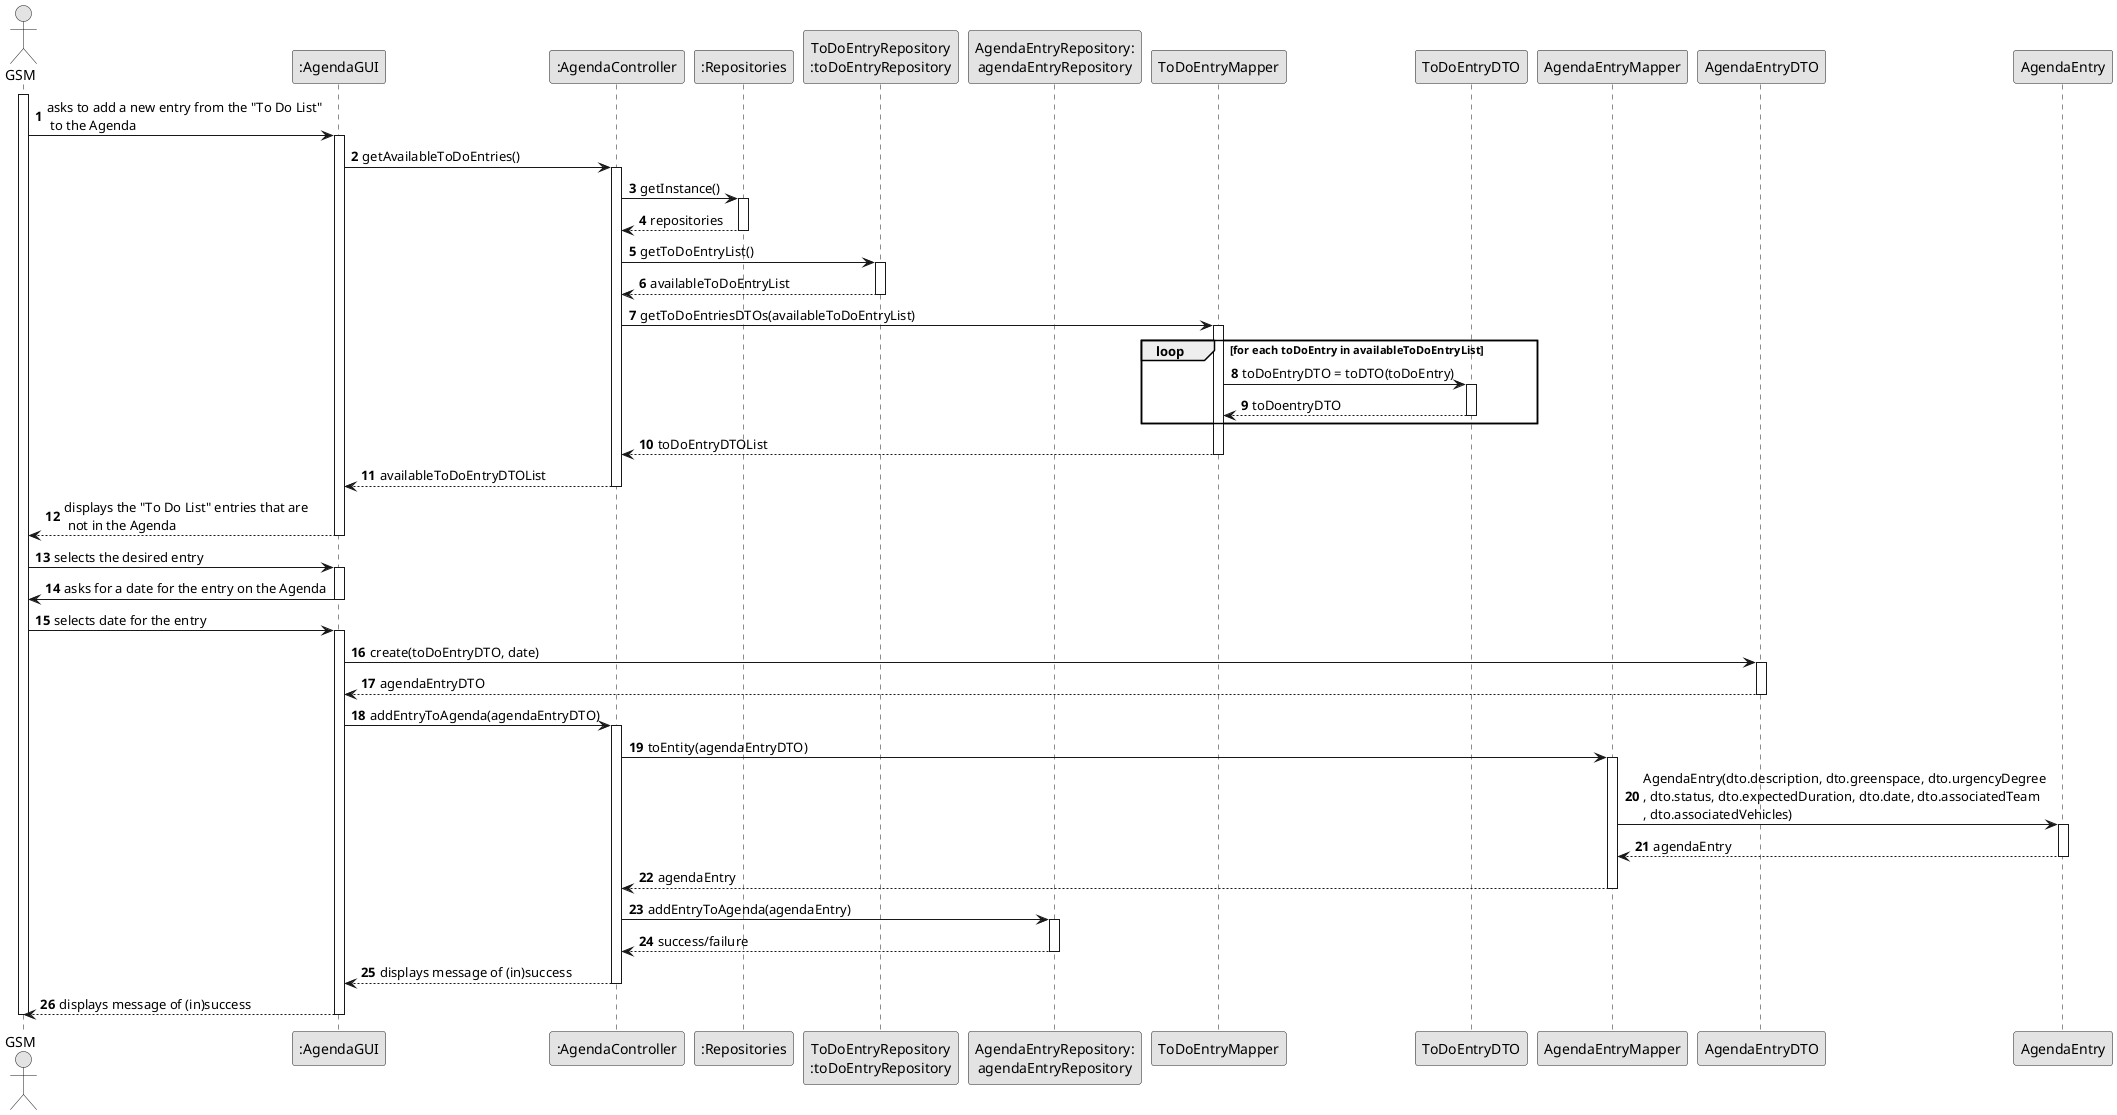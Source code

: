 @startuml
skinparam monochrome true
skinparam packageStyle rectangle
skinparam shadowing false

autonumber

actor "GSM" as Employee
participant ":AgendaGUI" as UI
participant ":AgendaController" as CTRL
participant ":Repositories" as RepositorySingleton
participant "ToDoEntryRepository\n:toDoEntryRepository" as TaskRepo
participant "AgendaEntryRepository:\nagendaEntryRepository"
participant "ToDoEntryMapper"
participant "ToDoEntryDTO"
participant "AgendaEntryMapper"

activate Employee

    Employee -> UI : asks to add a new entry from the "To Do List"\n to the Agenda
    activate UI

        UI -> CTRL : getAvailableToDoEntries()
        activate CTRL

            CTRL -> RepositorySingleton : getInstance()
            activate RepositorySingleton

                RepositorySingleton --> CTRL: repositories
            deactivate RepositorySingleton

            CTRL -> TaskRepo : getToDoEntryList()
            activate TaskRepo

                TaskRepo --> CTRL : availableToDoEntryList
            deactivate TaskRepo

            CTRL -> "ToDoEntryMapper" : getToDoEntriesDTOs(availableToDoEntryList)
            activate "ToDoEntryMapper"

            loop for each toDoEntry in availableToDoEntryList
                ToDoEntryMapper -> ToDoEntryDTO: toDoEntryDTO = toDTO(toDoEntry)
                activate ToDoEntryDTO
                ToDoEntryDTO --> ToDoEntryMapper: toDoentryDTO
                deactivate ToDoEntryDTO
            end

            ToDoEntryMapper --> CTRL: toDoEntryDTOList
            deactivate ToDoEntryMapper

            CTRL --> UI : availableToDoEntryDTOList
        deactivate CTRL

        UI --> Employee : displays the "To Do List" entries that are\n not in the Agenda
    deactivate UI

    Employee -> UI : selects the desired entry
    activate UI

        UI -> Employee : asks for a date for the entry on the Agenda
    deactivate UI

    Employee -> UI : selects date for the entry
    activate UI

        UI -> AgendaEntryDTO : create(toDoEntryDTO, date)
        activate AgendaEntryDTO
        UI <-- AgendaEntryDTO : agendaEntryDTO
        deactivate AgendaEntryDTO

        UI -> CTRL : addEntryToAgenda(agendaEntryDTO)
        activate CTRL

            CTRL -> "AgendaEntryMapper" :toEntity(agendaEntryDTO)
            activate "AgendaEntryMapper"

                AgendaEntryMapper -> AgendaEntry : AgendaEntry(dto.description, dto.greenspace, dto.urgencyDegree\n, dto.status, dto.expectedDuration, dto.date, dto.associatedTeam\n, dto.associatedVehicles)
                activate AgendaEntry
                AgendaEntry --> AgendaEntryMapper : agendaEntry
                deactivate AgendaEntry
                AgendaEntryMapper --> CTRL : agendaEntry
            deactivate "AgendaEntryMapper"

            CTRL -> "AgendaEntryRepository:\nagendaEntryRepository" : addEntryToAgenda(agendaEntry)
            activate "AgendaEntryRepository:\nagendaEntryRepository"

                "AgendaEntryRepository:\nagendaEntryRepository" --> CTRL : success/failure
            deactivate "AgendaEntryRepository:\nagendaEntryRepository"

            CTRL --> UI : displays message of (in)success
        deactivate CTRL

        UI --> Employee : displays message of (in)success
    deactivate UI

deactivate Employee

@enduml

